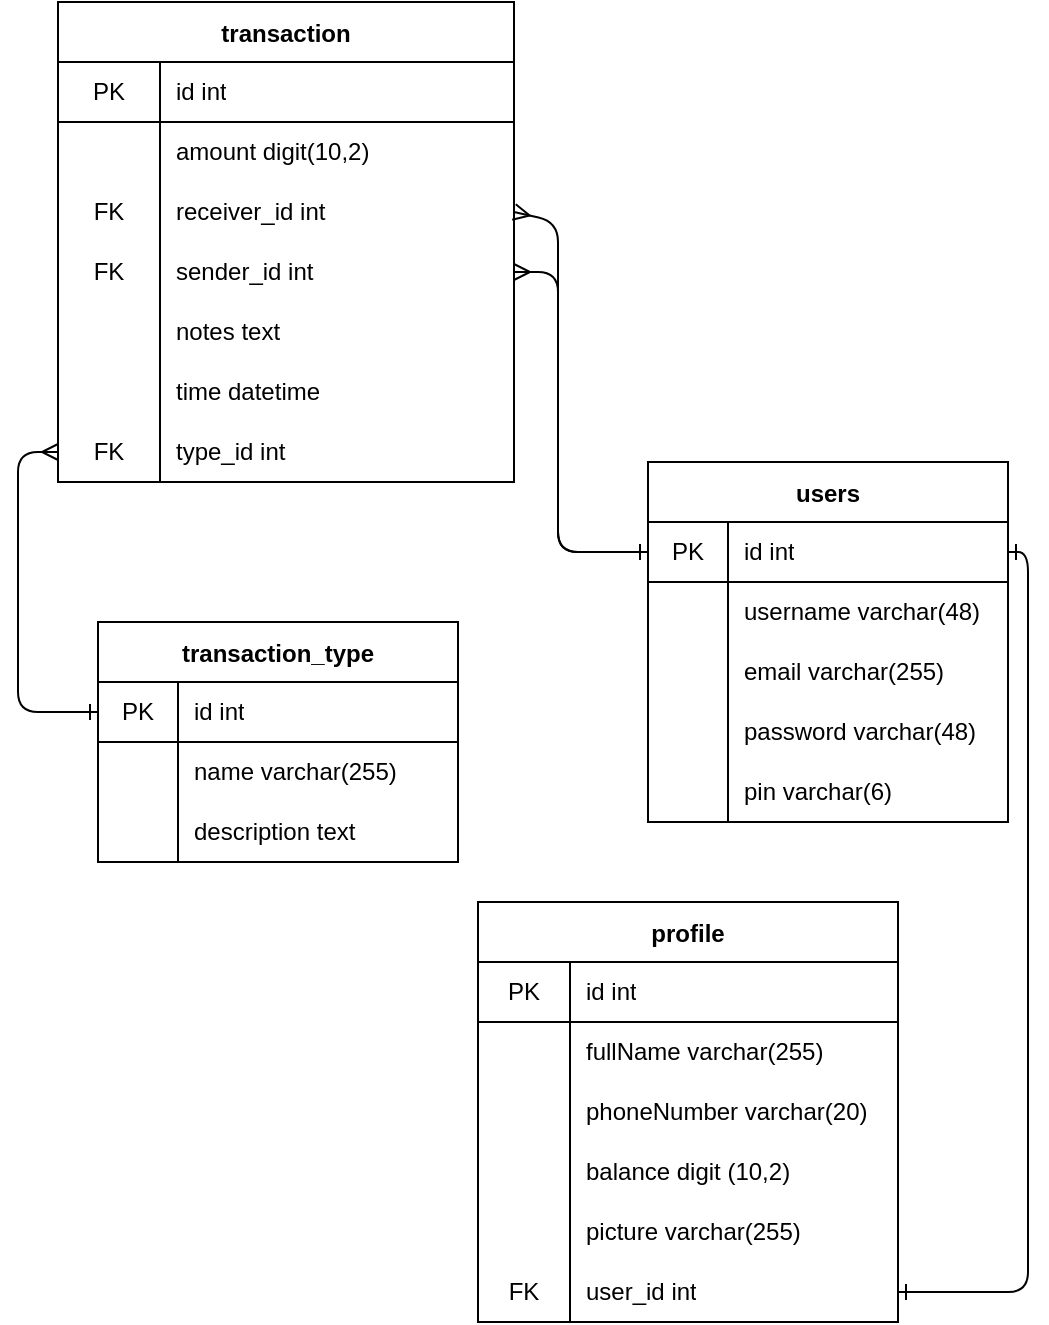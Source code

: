 <mxfile>
    <diagram id="tWKN_xa8t5EIOMjmgNdE" name="Page-1">
        <mxGraphModel dx="1766" dy="736" grid="1" gridSize="10" guides="1" tooltips="1" connect="1" arrows="1" fold="1" page="1" pageScale="1" pageWidth="850" pageHeight="1100" math="0" shadow="0">
            <root>
                <mxCell id="0"/>
                <mxCell id="1" parent="0"/>
                <mxCell id="6" value="users" style="shape=table;startSize=30;container=1;collapsible=0;childLayout=tableLayout;fixedRows=1;rowLines=0;fontStyle=1;align=center;pointerEvents=1;" parent="1" vertex="1">
                    <mxGeometry x="335" y="300" width="180" height="180" as="geometry"/>
                </mxCell>
                <mxCell id="7" value="" style="shape=partialRectangle;html=1;whiteSpace=wrap;collapsible=0;dropTarget=0;pointerEvents=1;fillColor=none;top=0;left=0;bottom=1;right=0;points=[[0,0.5],[1,0.5]];portConstraint=eastwest;" parent="6" vertex="1">
                    <mxGeometry y="30" width="180" height="30" as="geometry"/>
                </mxCell>
                <mxCell id="8" value="PK" style="shape=partialRectangle;html=1;whiteSpace=wrap;connectable=0;fillColor=none;top=0;left=0;bottom=0;right=0;overflow=hidden;pointerEvents=1;" parent="7" vertex="1">
                    <mxGeometry width="40" height="30" as="geometry">
                        <mxRectangle width="40" height="30" as="alternateBounds"/>
                    </mxGeometry>
                </mxCell>
                <mxCell id="9" value="id int" style="shape=partialRectangle;html=1;whiteSpace=wrap;connectable=0;fillColor=none;top=0;left=0;bottom=0;right=0;align=left;spacingLeft=6;overflow=hidden;pointerEvents=1;" parent="7" vertex="1">
                    <mxGeometry x="40" width="140" height="30" as="geometry">
                        <mxRectangle width="140" height="30" as="alternateBounds"/>
                    </mxGeometry>
                </mxCell>
                <mxCell id="10" value="" style="shape=partialRectangle;html=1;whiteSpace=wrap;collapsible=0;dropTarget=0;pointerEvents=1;fillColor=none;top=0;left=0;bottom=0;right=0;points=[[0,0.5],[1,0.5]];portConstraint=eastwest;" parent="6" vertex="1">
                    <mxGeometry y="60" width="180" height="30" as="geometry"/>
                </mxCell>
                <mxCell id="11" value="" style="shape=partialRectangle;html=1;whiteSpace=wrap;connectable=0;fillColor=none;top=0;left=0;bottom=0;right=0;overflow=hidden;pointerEvents=1;" parent="10" vertex="1">
                    <mxGeometry width="40" height="30" as="geometry">
                        <mxRectangle width="40" height="30" as="alternateBounds"/>
                    </mxGeometry>
                </mxCell>
                <mxCell id="12" value="username varchar(48)" style="shape=partialRectangle;html=1;whiteSpace=wrap;connectable=0;fillColor=none;top=0;left=0;bottom=0;right=0;align=left;spacingLeft=6;overflow=hidden;pointerEvents=1;" parent="10" vertex="1">
                    <mxGeometry x="40" width="140" height="30" as="geometry">
                        <mxRectangle width="140" height="30" as="alternateBounds"/>
                    </mxGeometry>
                </mxCell>
                <mxCell id="13" value="" style="shape=partialRectangle;html=1;whiteSpace=wrap;collapsible=0;dropTarget=0;pointerEvents=1;fillColor=none;top=0;left=0;bottom=0;right=0;points=[[0,0.5],[1,0.5]];portConstraint=eastwest;" parent="6" vertex="1">
                    <mxGeometry y="90" width="180" height="30" as="geometry"/>
                </mxCell>
                <mxCell id="14" value="" style="shape=partialRectangle;html=1;whiteSpace=wrap;connectable=0;fillColor=none;top=0;left=0;bottom=0;right=0;overflow=hidden;pointerEvents=1;" parent="13" vertex="1">
                    <mxGeometry width="40" height="30" as="geometry">
                        <mxRectangle width="40" height="30" as="alternateBounds"/>
                    </mxGeometry>
                </mxCell>
                <mxCell id="15" value="email varchar(255)" style="shape=partialRectangle;html=1;whiteSpace=wrap;connectable=0;fillColor=none;top=0;left=0;bottom=0;right=0;align=left;spacingLeft=6;overflow=hidden;pointerEvents=1;" parent="13" vertex="1">
                    <mxGeometry x="40" width="140" height="30" as="geometry">
                        <mxRectangle width="140" height="30" as="alternateBounds"/>
                    </mxGeometry>
                </mxCell>
                <mxCell id="16" value="" style="shape=partialRectangle;html=1;whiteSpace=wrap;collapsible=0;dropTarget=0;pointerEvents=1;fillColor=none;top=0;left=0;bottom=0;right=0;points=[[0,0.5],[1,0.5]];portConstraint=eastwest;" parent="6" vertex="1">
                    <mxGeometry y="120" width="180" height="30" as="geometry"/>
                </mxCell>
                <mxCell id="17" value="" style="shape=partialRectangle;html=1;whiteSpace=wrap;connectable=0;fillColor=none;top=0;left=0;bottom=0;right=0;overflow=hidden;pointerEvents=1;" parent="16" vertex="1">
                    <mxGeometry width="40" height="30" as="geometry">
                        <mxRectangle width="40" height="30" as="alternateBounds"/>
                    </mxGeometry>
                </mxCell>
                <mxCell id="18" value="password varchar(48)" style="shape=partialRectangle;html=1;whiteSpace=wrap;connectable=0;fillColor=none;top=0;left=0;bottom=0;right=0;align=left;spacingLeft=6;overflow=hidden;pointerEvents=1;" parent="16" vertex="1">
                    <mxGeometry x="40" width="140" height="30" as="geometry">
                        <mxRectangle width="140" height="30" as="alternateBounds"/>
                    </mxGeometry>
                </mxCell>
                <mxCell id="19" value="" style="shape=partialRectangle;html=1;whiteSpace=wrap;collapsible=0;dropTarget=0;pointerEvents=1;fillColor=none;top=0;left=0;bottom=0;right=0;points=[[0,0.5],[1,0.5]];portConstraint=eastwest;" parent="6" vertex="1">
                    <mxGeometry y="150" width="180" height="30" as="geometry"/>
                </mxCell>
                <mxCell id="20" value="" style="shape=partialRectangle;html=1;whiteSpace=wrap;connectable=0;fillColor=none;top=0;left=0;bottom=0;right=0;overflow=hidden;pointerEvents=1;" parent="19" vertex="1">
                    <mxGeometry width="40" height="30" as="geometry">
                        <mxRectangle width="40" height="30" as="alternateBounds"/>
                    </mxGeometry>
                </mxCell>
                <mxCell id="21" value="pin varchar(6)" style="shape=partialRectangle;html=1;whiteSpace=wrap;connectable=0;fillColor=none;top=0;left=0;bottom=0;right=0;align=left;spacingLeft=6;overflow=hidden;pointerEvents=1;" parent="19" vertex="1">
                    <mxGeometry x="40" width="140" height="30" as="geometry">
                        <mxRectangle width="140" height="30" as="alternateBounds"/>
                    </mxGeometry>
                </mxCell>
                <mxCell id="22" value="profile" style="shape=table;startSize=30;container=1;collapsible=0;childLayout=tableLayout;fixedRows=1;rowLines=0;fontStyle=1;align=center;pointerEvents=1;" parent="1" vertex="1">
                    <mxGeometry x="250" y="520" width="210" height="210" as="geometry"/>
                </mxCell>
                <mxCell id="23" value="" style="shape=partialRectangle;html=1;whiteSpace=wrap;collapsible=0;dropTarget=0;pointerEvents=1;fillColor=none;top=0;left=0;bottom=1;right=0;points=[[0,0.5],[1,0.5]];portConstraint=eastwest;" parent="22" vertex="1">
                    <mxGeometry y="30" width="210" height="30" as="geometry"/>
                </mxCell>
                <mxCell id="24" value="PK" style="shape=partialRectangle;html=1;whiteSpace=wrap;connectable=0;fillColor=none;top=0;left=0;bottom=0;right=0;overflow=hidden;pointerEvents=1;" parent="23" vertex="1">
                    <mxGeometry width="46" height="30" as="geometry">
                        <mxRectangle width="46" height="30" as="alternateBounds"/>
                    </mxGeometry>
                </mxCell>
                <mxCell id="25" value="id int" style="shape=partialRectangle;html=1;whiteSpace=wrap;connectable=0;fillColor=none;top=0;left=0;bottom=0;right=0;align=left;spacingLeft=6;overflow=hidden;pointerEvents=1;" parent="23" vertex="1">
                    <mxGeometry x="46" width="164" height="30" as="geometry">
                        <mxRectangle width="164" height="30" as="alternateBounds"/>
                    </mxGeometry>
                </mxCell>
                <mxCell id="26" value="" style="shape=partialRectangle;html=1;whiteSpace=wrap;collapsible=0;dropTarget=0;pointerEvents=1;fillColor=none;top=0;left=0;bottom=0;right=0;points=[[0,0.5],[1,0.5]];portConstraint=eastwest;" parent="22" vertex="1">
                    <mxGeometry y="60" width="210" height="30" as="geometry"/>
                </mxCell>
                <mxCell id="27" value="" style="shape=partialRectangle;html=1;whiteSpace=wrap;connectable=0;fillColor=none;top=0;left=0;bottom=0;right=0;overflow=hidden;pointerEvents=1;" parent="26" vertex="1">
                    <mxGeometry width="46" height="30" as="geometry">
                        <mxRectangle width="46" height="30" as="alternateBounds"/>
                    </mxGeometry>
                </mxCell>
                <mxCell id="28" value="fullName varchar(255)" style="shape=partialRectangle;html=1;whiteSpace=wrap;connectable=0;fillColor=none;top=0;left=0;bottom=0;right=0;align=left;spacingLeft=6;overflow=hidden;pointerEvents=1;" parent="26" vertex="1">
                    <mxGeometry x="46" width="164" height="30" as="geometry">
                        <mxRectangle width="164" height="30" as="alternateBounds"/>
                    </mxGeometry>
                </mxCell>
                <mxCell id="29" value="" style="shape=partialRectangle;html=1;whiteSpace=wrap;collapsible=0;dropTarget=0;pointerEvents=1;fillColor=none;top=0;left=0;bottom=0;right=0;points=[[0,0.5],[1,0.5]];portConstraint=eastwest;" parent="22" vertex="1">
                    <mxGeometry y="90" width="210" height="30" as="geometry"/>
                </mxCell>
                <mxCell id="30" value="" style="shape=partialRectangle;html=1;whiteSpace=wrap;connectable=0;fillColor=none;top=0;left=0;bottom=0;right=0;overflow=hidden;pointerEvents=1;" parent="29" vertex="1">
                    <mxGeometry width="46" height="30" as="geometry">
                        <mxRectangle width="46" height="30" as="alternateBounds"/>
                    </mxGeometry>
                </mxCell>
                <mxCell id="31" value="phoneNumber varchar(20)" style="shape=partialRectangle;html=1;whiteSpace=wrap;connectable=0;fillColor=none;top=0;left=0;bottom=0;right=0;align=left;spacingLeft=6;overflow=hidden;pointerEvents=1;" parent="29" vertex="1">
                    <mxGeometry x="46" width="164" height="30" as="geometry">
                        <mxRectangle width="164" height="30" as="alternateBounds"/>
                    </mxGeometry>
                </mxCell>
                <mxCell id="33" value="" style="shape=partialRectangle;html=1;whiteSpace=wrap;collapsible=0;dropTarget=0;pointerEvents=1;fillColor=none;top=0;left=0;bottom=0;right=0;points=[[0,0.5],[1,0.5]];portConstraint=eastwest;" parent="22" vertex="1">
                    <mxGeometry y="120" width="210" height="30" as="geometry"/>
                </mxCell>
                <mxCell id="34" value="" style="shape=partialRectangle;html=1;whiteSpace=wrap;connectable=0;fillColor=none;top=0;left=0;bottom=0;right=0;overflow=hidden;pointerEvents=1;" parent="33" vertex="1">
                    <mxGeometry width="46" height="30" as="geometry">
                        <mxRectangle width="46" height="30" as="alternateBounds"/>
                    </mxGeometry>
                </mxCell>
                <mxCell id="35" value="balance digit (10,2)" style="shape=partialRectangle;html=1;whiteSpace=wrap;connectable=0;fillColor=none;top=0;left=0;bottom=0;right=0;align=left;spacingLeft=6;overflow=hidden;pointerEvents=1;" parent="33" vertex="1">
                    <mxGeometry x="46" width="164" height="30" as="geometry">
                        <mxRectangle width="164" height="30" as="alternateBounds"/>
                    </mxGeometry>
                </mxCell>
                <mxCell id="36" value="" style="shape=partialRectangle;html=1;whiteSpace=wrap;collapsible=0;dropTarget=0;pointerEvents=1;fillColor=none;top=0;left=0;bottom=0;right=0;points=[[0,0.5],[1,0.5]];portConstraint=eastwest;" parent="22" vertex="1">
                    <mxGeometry y="150" width="210" height="30" as="geometry"/>
                </mxCell>
                <mxCell id="37" value="" style="shape=partialRectangle;html=1;whiteSpace=wrap;connectable=0;fillColor=none;top=0;left=0;bottom=0;right=0;overflow=hidden;pointerEvents=1;" parent="36" vertex="1">
                    <mxGeometry width="46" height="30" as="geometry">
                        <mxRectangle width="46" height="30" as="alternateBounds"/>
                    </mxGeometry>
                </mxCell>
                <mxCell id="38" value="picture varchar(255)" style="shape=partialRectangle;html=1;whiteSpace=wrap;connectable=0;fillColor=none;top=0;left=0;bottom=0;right=0;align=left;spacingLeft=6;overflow=hidden;pointerEvents=1;" parent="36" vertex="1">
                    <mxGeometry x="46" width="164" height="30" as="geometry">
                        <mxRectangle width="164" height="30" as="alternateBounds"/>
                    </mxGeometry>
                </mxCell>
                <mxCell id="52" value="" style="shape=partialRectangle;html=1;whiteSpace=wrap;collapsible=0;dropTarget=0;pointerEvents=1;fillColor=none;top=0;left=0;bottom=0;right=0;points=[[0,0.5],[1,0.5]];portConstraint=eastwest;" parent="22" vertex="1">
                    <mxGeometry y="180" width="210" height="30" as="geometry"/>
                </mxCell>
                <mxCell id="53" value="FK" style="shape=partialRectangle;html=1;whiteSpace=wrap;connectable=0;fillColor=none;top=0;left=0;bottom=0;right=0;overflow=hidden;pointerEvents=1;" parent="52" vertex="1">
                    <mxGeometry width="46" height="30" as="geometry">
                        <mxRectangle width="46" height="30" as="alternateBounds"/>
                    </mxGeometry>
                </mxCell>
                <mxCell id="54" value="user_id int" style="shape=partialRectangle;html=1;whiteSpace=wrap;connectable=0;fillColor=none;top=0;left=0;bottom=0;right=0;align=left;spacingLeft=6;overflow=hidden;pointerEvents=1;" parent="52" vertex="1">
                    <mxGeometry x="46" width="164" height="30" as="geometry">
                        <mxRectangle width="164" height="30" as="alternateBounds"/>
                    </mxGeometry>
                </mxCell>
                <mxCell id="39" value="transaction" style="shape=table;startSize=30;container=1;collapsible=0;childLayout=tableLayout;fixedRows=1;rowLines=0;fontStyle=1;align=center;pointerEvents=1;" parent="1" vertex="1">
                    <mxGeometry x="40" y="70" width="228" height="240" as="geometry"/>
                </mxCell>
                <mxCell id="40" value="" style="shape=partialRectangle;html=1;whiteSpace=wrap;collapsible=0;dropTarget=0;pointerEvents=1;fillColor=none;top=0;left=0;bottom=1;right=0;points=[[0,0.5],[1,0.5]];portConstraint=eastwest;" parent="39" vertex="1">
                    <mxGeometry y="30" width="228" height="30" as="geometry"/>
                </mxCell>
                <mxCell id="41" value="PK" style="shape=partialRectangle;html=1;whiteSpace=wrap;connectable=0;fillColor=none;top=0;left=0;bottom=0;right=0;overflow=hidden;pointerEvents=1;" parent="40" vertex="1">
                    <mxGeometry width="51" height="30" as="geometry">
                        <mxRectangle width="51" height="30" as="alternateBounds"/>
                    </mxGeometry>
                </mxCell>
                <mxCell id="42" value="id int" style="shape=partialRectangle;html=1;whiteSpace=wrap;connectable=0;fillColor=none;top=0;left=0;bottom=0;right=0;align=left;spacingLeft=6;overflow=hidden;pointerEvents=1;" parent="40" vertex="1">
                    <mxGeometry x="51" width="177" height="30" as="geometry">
                        <mxRectangle width="177" height="30" as="alternateBounds"/>
                    </mxGeometry>
                </mxCell>
                <mxCell id="43" value="" style="shape=partialRectangle;html=1;whiteSpace=wrap;collapsible=0;dropTarget=0;pointerEvents=1;fillColor=none;top=0;left=0;bottom=0;right=0;points=[[0,0.5],[1,0.5]];portConstraint=eastwest;" parent="39" vertex="1">
                    <mxGeometry y="60" width="228" height="30" as="geometry"/>
                </mxCell>
                <mxCell id="44" value="" style="shape=partialRectangle;html=1;whiteSpace=wrap;connectable=0;fillColor=none;top=0;left=0;bottom=0;right=0;overflow=hidden;pointerEvents=1;" parent="43" vertex="1">
                    <mxGeometry width="51" height="30" as="geometry">
                        <mxRectangle width="51" height="30" as="alternateBounds"/>
                    </mxGeometry>
                </mxCell>
                <mxCell id="45" value="amount digit(10,2)" style="shape=partialRectangle;html=1;whiteSpace=wrap;connectable=0;fillColor=none;top=0;left=0;bottom=0;right=0;align=left;spacingLeft=6;overflow=hidden;pointerEvents=1;" parent="43" vertex="1">
                    <mxGeometry x="51" width="177" height="30" as="geometry">
                        <mxRectangle width="177" height="30" as="alternateBounds"/>
                    </mxGeometry>
                </mxCell>
                <mxCell id="46" value="" style="shape=partialRectangle;html=1;whiteSpace=wrap;collapsible=0;dropTarget=0;pointerEvents=1;fillColor=none;top=0;left=0;bottom=0;right=0;points=[[0,0.5],[1,0.5]];portConstraint=eastwest;" parent="39" vertex="1">
                    <mxGeometry y="90" width="228" height="30" as="geometry"/>
                </mxCell>
                <mxCell id="47" value="FK" style="shape=partialRectangle;html=1;whiteSpace=wrap;connectable=0;fillColor=none;top=0;left=0;bottom=0;right=0;overflow=hidden;pointerEvents=1;" parent="46" vertex="1">
                    <mxGeometry width="51" height="30" as="geometry">
                        <mxRectangle width="51" height="30" as="alternateBounds"/>
                    </mxGeometry>
                </mxCell>
                <mxCell id="48" value="receiver_id int" style="shape=partialRectangle;html=1;whiteSpace=wrap;connectable=0;fillColor=none;top=0;left=0;bottom=0;right=0;align=left;spacingLeft=6;overflow=hidden;pointerEvents=1;" parent="46" vertex="1">
                    <mxGeometry x="51" width="177" height="30" as="geometry">
                        <mxRectangle width="177" height="30" as="alternateBounds"/>
                    </mxGeometry>
                </mxCell>
                <mxCell id="58" value="" style="shape=partialRectangle;html=1;whiteSpace=wrap;collapsible=0;dropTarget=0;pointerEvents=1;fillColor=none;top=0;left=0;bottom=0;right=0;points=[[0,0.5],[1,0.5]];portConstraint=eastwest;" parent="39" vertex="1">
                    <mxGeometry y="120" width="228" height="30" as="geometry"/>
                </mxCell>
                <mxCell id="59" value="FK" style="shape=partialRectangle;html=1;whiteSpace=wrap;connectable=0;fillColor=none;top=0;left=0;bottom=0;right=0;overflow=hidden;pointerEvents=1;" parent="58" vertex="1">
                    <mxGeometry width="51" height="30" as="geometry">
                        <mxRectangle width="51" height="30" as="alternateBounds"/>
                    </mxGeometry>
                </mxCell>
                <mxCell id="60" value="sender_id int" style="shape=partialRectangle;html=1;whiteSpace=wrap;connectable=0;fillColor=none;top=0;left=0;bottom=0;right=0;align=left;spacingLeft=6;overflow=hidden;pointerEvents=1;" parent="58" vertex="1">
                    <mxGeometry x="51" width="177" height="30" as="geometry">
                        <mxRectangle width="177" height="30" as="alternateBounds"/>
                    </mxGeometry>
                </mxCell>
                <mxCell id="61" value="" style="shape=partialRectangle;html=1;whiteSpace=wrap;collapsible=0;dropTarget=0;pointerEvents=1;fillColor=none;top=0;left=0;bottom=0;right=0;points=[[0,0.5],[1,0.5]];portConstraint=eastwest;" parent="39" vertex="1">
                    <mxGeometry y="150" width="228" height="30" as="geometry"/>
                </mxCell>
                <mxCell id="62" value="" style="shape=partialRectangle;html=1;whiteSpace=wrap;connectable=0;fillColor=none;top=0;left=0;bottom=0;right=0;overflow=hidden;pointerEvents=1;" parent="61" vertex="1">
                    <mxGeometry width="51" height="30" as="geometry">
                        <mxRectangle width="51" height="30" as="alternateBounds"/>
                    </mxGeometry>
                </mxCell>
                <mxCell id="63" value="notes text" style="shape=partialRectangle;html=1;whiteSpace=wrap;connectable=0;fillColor=none;top=0;left=0;bottom=0;right=0;align=left;spacingLeft=6;overflow=hidden;pointerEvents=1;" parent="61" vertex="1">
                    <mxGeometry x="51" width="177" height="30" as="geometry">
                        <mxRectangle width="177" height="30" as="alternateBounds"/>
                    </mxGeometry>
                </mxCell>
                <mxCell id="69" value="" style="shape=partialRectangle;html=1;whiteSpace=wrap;collapsible=0;dropTarget=0;pointerEvents=1;fillColor=none;top=0;left=0;bottom=0;right=0;points=[[0,0.5],[1,0.5]];portConstraint=eastwest;" parent="39" vertex="1">
                    <mxGeometry y="180" width="228" height="30" as="geometry"/>
                </mxCell>
                <mxCell id="70" value="" style="shape=partialRectangle;html=1;whiteSpace=wrap;connectable=0;fillColor=none;top=0;left=0;bottom=0;right=0;overflow=hidden;pointerEvents=1;" parent="69" vertex="1">
                    <mxGeometry width="51" height="30" as="geometry">
                        <mxRectangle width="51" height="30" as="alternateBounds"/>
                    </mxGeometry>
                </mxCell>
                <mxCell id="71" value="time datetime" style="shape=partialRectangle;html=1;whiteSpace=wrap;connectable=0;fillColor=none;top=0;left=0;bottom=0;right=0;align=left;spacingLeft=6;overflow=hidden;pointerEvents=1;" parent="69" vertex="1">
                    <mxGeometry x="51" width="177" height="30" as="geometry">
                        <mxRectangle width="177" height="30" as="alternateBounds"/>
                    </mxGeometry>
                </mxCell>
                <mxCell id="72" value="" style="shape=partialRectangle;html=1;whiteSpace=wrap;collapsible=0;dropTarget=0;pointerEvents=1;fillColor=none;top=0;left=0;bottom=0;right=0;points=[[0,0.5],[1,0.5]];portConstraint=eastwest;" parent="39" vertex="1">
                    <mxGeometry y="210" width="228" height="30" as="geometry"/>
                </mxCell>
                <mxCell id="73" value="FK" style="shape=partialRectangle;html=1;whiteSpace=wrap;connectable=0;fillColor=none;top=0;left=0;bottom=0;right=0;overflow=hidden;pointerEvents=1;" parent="72" vertex="1">
                    <mxGeometry width="51" height="30" as="geometry">
                        <mxRectangle width="51" height="30" as="alternateBounds"/>
                    </mxGeometry>
                </mxCell>
                <mxCell id="74" value="type_id int" style="shape=partialRectangle;html=1;whiteSpace=wrap;connectable=0;fillColor=none;top=0;left=0;bottom=0;right=0;align=left;spacingLeft=6;overflow=hidden;pointerEvents=1;" parent="72" vertex="1">
                    <mxGeometry x="51" width="177" height="30" as="geometry">
                        <mxRectangle width="177" height="30" as="alternateBounds"/>
                    </mxGeometry>
                </mxCell>
                <mxCell id="82" style="edgeStyle=none;rounded=1;html=1;exitX=0;exitY=0.5;exitDx=0;exitDy=0;entryX=1;entryY=0.5;entryDx=0;entryDy=0;startArrow=ERone;startFill=0;endArrow=ERmany;endFill=0;" parent="1" source="7" target="46" edge="1">
                    <mxGeometry relative="1" as="geometry">
                        <Array as="points">
                            <mxPoint x="290" y="345"/>
                            <mxPoint x="290" y="180"/>
                        </Array>
                    </mxGeometry>
                </mxCell>
                <mxCell id="83" style="edgeStyle=none;rounded=1;html=1;exitX=1;exitY=0.5;exitDx=0;exitDy=0;entryX=0;entryY=0.5;entryDx=0;entryDy=0;startArrow=ERmany;startFill=0;endArrow=ERone;endFill=0;" parent="1" source="58" target="7" edge="1">
                    <mxGeometry relative="1" as="geometry">
                        <Array as="points">
                            <mxPoint x="290" y="205"/>
                            <mxPoint x="290" y="250"/>
                            <mxPoint x="290" y="345"/>
                        </Array>
                    </mxGeometry>
                </mxCell>
                <mxCell id="84" value="transaction_type" style="shape=table;startSize=30;container=1;collapsible=0;childLayout=tableLayout;fixedRows=1;rowLines=0;fontStyle=1;align=center;pointerEvents=1;" vertex="1" parent="1">
                    <mxGeometry x="60" y="380" width="180" height="120" as="geometry"/>
                </mxCell>
                <mxCell id="85" value="" style="shape=partialRectangle;html=1;whiteSpace=wrap;collapsible=0;dropTarget=0;pointerEvents=1;fillColor=none;top=0;left=0;bottom=1;right=0;points=[[0,0.5],[1,0.5]];portConstraint=eastwest;" vertex="1" parent="84">
                    <mxGeometry y="30" width="180" height="30" as="geometry"/>
                </mxCell>
                <mxCell id="86" value="PK" style="shape=partialRectangle;html=1;whiteSpace=wrap;connectable=0;fillColor=none;top=0;left=0;bottom=0;right=0;overflow=hidden;pointerEvents=1;" vertex="1" parent="85">
                    <mxGeometry width="40" height="30" as="geometry">
                        <mxRectangle width="40" height="30" as="alternateBounds"/>
                    </mxGeometry>
                </mxCell>
                <mxCell id="87" value="id int" style="shape=partialRectangle;html=1;whiteSpace=wrap;connectable=0;fillColor=none;top=0;left=0;bottom=0;right=0;align=left;spacingLeft=6;overflow=hidden;pointerEvents=1;" vertex="1" parent="85">
                    <mxGeometry x="40" width="140" height="30" as="geometry">
                        <mxRectangle width="140" height="30" as="alternateBounds"/>
                    </mxGeometry>
                </mxCell>
                <mxCell id="88" value="" style="shape=partialRectangle;html=1;whiteSpace=wrap;collapsible=0;dropTarget=0;pointerEvents=1;fillColor=none;top=0;left=0;bottom=0;right=0;points=[[0,0.5],[1,0.5]];portConstraint=eastwest;" vertex="1" parent="84">
                    <mxGeometry y="60" width="180" height="30" as="geometry"/>
                </mxCell>
                <mxCell id="89" value="" style="shape=partialRectangle;html=1;whiteSpace=wrap;connectable=0;fillColor=none;top=0;left=0;bottom=0;right=0;overflow=hidden;pointerEvents=1;" vertex="1" parent="88">
                    <mxGeometry width="40" height="30" as="geometry">
                        <mxRectangle width="40" height="30" as="alternateBounds"/>
                    </mxGeometry>
                </mxCell>
                <mxCell id="90" value="name varchar(255)" style="shape=partialRectangle;html=1;whiteSpace=wrap;connectable=0;fillColor=none;top=0;left=0;bottom=0;right=0;align=left;spacingLeft=6;overflow=hidden;pointerEvents=1;" vertex="1" parent="88">
                    <mxGeometry x="40" width="140" height="30" as="geometry">
                        <mxRectangle width="140" height="30" as="alternateBounds"/>
                    </mxGeometry>
                </mxCell>
                <mxCell id="91" value="" style="shape=partialRectangle;html=1;whiteSpace=wrap;collapsible=0;dropTarget=0;pointerEvents=1;fillColor=none;top=0;left=0;bottom=0;right=0;points=[[0,0.5],[1,0.5]];portConstraint=eastwest;" vertex="1" parent="84">
                    <mxGeometry y="90" width="180" height="30" as="geometry"/>
                </mxCell>
                <mxCell id="92" value="" style="shape=partialRectangle;html=1;whiteSpace=wrap;connectable=0;fillColor=none;top=0;left=0;bottom=0;right=0;overflow=hidden;pointerEvents=1;" vertex="1" parent="91">
                    <mxGeometry width="40" height="30" as="geometry">
                        <mxRectangle width="40" height="30" as="alternateBounds"/>
                    </mxGeometry>
                </mxCell>
                <mxCell id="93" value="description text" style="shape=partialRectangle;html=1;whiteSpace=wrap;connectable=0;fillColor=none;top=0;left=0;bottom=0;right=0;align=left;spacingLeft=6;overflow=hidden;pointerEvents=1;" vertex="1" parent="91">
                    <mxGeometry x="40" width="140" height="30" as="geometry">
                        <mxRectangle width="140" height="30" as="alternateBounds"/>
                    </mxGeometry>
                </mxCell>
                <mxCell id="94" style="edgeStyle=orthogonalEdgeStyle;html=1;exitX=1;exitY=0.5;exitDx=0;exitDy=0;entryX=1;entryY=0.5;entryDx=0;entryDy=0;startArrow=ERone;startFill=0;endArrow=ERone;endFill=0;" edge="1" parent="1" source="52" target="7">
                    <mxGeometry relative="1" as="geometry"/>
                </mxCell>
                <mxCell id="95" style="edgeStyle=orthogonalEdgeStyle;html=1;exitX=0;exitY=0.5;exitDx=0;exitDy=0;entryX=0;entryY=0.5;entryDx=0;entryDy=0;startArrow=ERone;startFill=0;endArrow=ERmany;endFill=0;" edge="1" parent="1" source="85" target="72">
                    <mxGeometry relative="1" as="geometry">
                        <Array as="points">
                            <mxPoint x="20" y="425"/>
                            <mxPoint x="20" y="295"/>
                        </Array>
                    </mxGeometry>
                </mxCell>
            </root>
        </mxGraphModel>
    </diagram>
</mxfile>